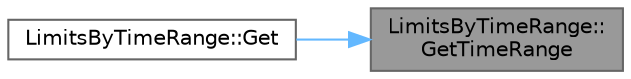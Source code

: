 digraph "LimitsByTimeRange::GetTimeRange"
{
 // LATEX_PDF_SIZE
  bgcolor="transparent";
  edge [fontname=Helvetica,fontsize=10,labelfontname=Helvetica,labelfontsize=10];
  node [fontname=Helvetica,fontsize=10,shape=box,height=0.2,width=0.4];
  rankdir="RL";
  Node1 [id="Node000001",label="LimitsByTimeRange::\lGetTimeRange",height=0.2,width=0.4,color="gray40", fillcolor="grey60", style="filled", fontcolor="black",tooltip="Calculates the time range based on the current and previous datetime settings."];
  Node1 -> Node2 [id="edge1_Node000001_Node000002",dir="back",color="steelblue1",style="solid",tooltip=" "];
  Node2 [id="Node000002",label="LimitsByTimeRange::Get",height=0.2,width=0.4,color="grey40", fillcolor="white", style="filled",URL="$class_limits_by_time_range.html#a19b6a457e5b208e4f28e78833726690e",tooltip="Retrieves the price limits within the specified time range."];
}
